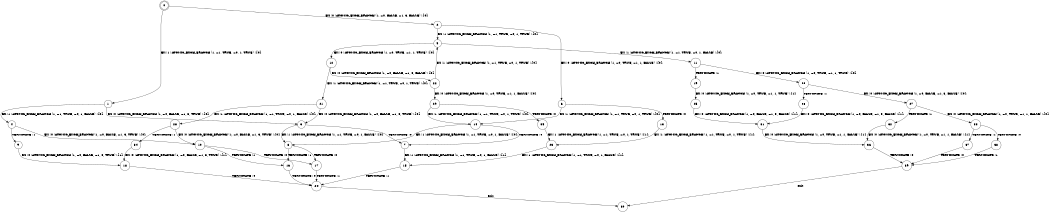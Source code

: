 digraph BCG {
size = "7, 10.5";
center = TRUE;
node [shape = circle];
0 [peripheries = 2];
0 -> 1 [label = "EX !1 !ATOMIC_EXCH_BRANCH (1, +1, TRUE, +0, 1, TRUE) !{0}"];
0 -> 2 [label = "EX !0 !ATOMIC_EXCH_BRANCH (1, +0, FALSE, +1, 3, FALSE) !{0}"];
1 -> 3 [label = "EX !0 !ATOMIC_EXCH_BRANCH (1, +0, FALSE, +1, 3, TRUE) !{0}"];
1 -> 4 [label = "EX !1 !ATOMIC_EXCH_BRANCH (1, +1, TRUE, +0, 1, FALSE) !{0}"];
2 -> 5 [label = "EX !1 !ATOMIC_EXCH_BRANCH (1, +1, TRUE, +0, 1, TRUE) !{0}"];
2 -> 6 [label = "EX !0 !ATOMIC_EXCH_BRANCH (1, +0, TRUE, +1, 1, FALSE) !{0}"];
3 -> 7 [label = "TERMINATE !0"];
3 -> 8 [label = "EX !1 !ATOMIC_EXCH_BRANCH (1, +1, TRUE, +0, 1, FALSE) !{0}"];
4 -> 9 [label = "TERMINATE !1"];
4 -> 10 [label = "EX !0 !ATOMIC_EXCH_BRANCH (1, +0, FALSE, +1, 3, TRUE) !{0}"];
5 -> 11 [label = "EX !1 !ATOMIC_EXCH_BRANCH (1, +1, TRUE, +0, 1, FALSE) !{0}"];
5 -> 12 [label = "EX !0 !ATOMIC_EXCH_BRANCH (1, +0, TRUE, +1, 1, TRUE) !{0}"];
6 -> 13 [label = "TERMINATE !0"];
6 -> 14 [label = "EX !1 !ATOMIC_EXCH_BRANCH (1, +1, TRUE, +0, 1, TRUE) !{0}"];
7 -> 15 [label = "EX !1 !ATOMIC_EXCH_BRANCH (1, +1, TRUE, +0, 1, FALSE) !{1}"];
8 -> 16 [label = "TERMINATE !1"];
8 -> 17 [label = "TERMINATE !0"];
9 -> 18 [label = "EX !0 !ATOMIC_EXCH_BRANCH (1, +0, FALSE, +1, 3, TRUE) !{1}"];
10 -> 16 [label = "TERMINATE !1"];
10 -> 17 [label = "TERMINATE !0"];
11 -> 19 [label = "TERMINATE !1"];
11 -> 20 [label = "EX !0 !ATOMIC_EXCH_BRANCH (1, +0, TRUE, +1, 1, TRUE) !{0}"];
12 -> 21 [label = "EX !1 !ATOMIC_EXCH_BRANCH (1, +1, TRUE, +0, 1, TRUE) !{0}"];
12 -> 22 [label = "EX !0 !ATOMIC_EXCH_BRANCH (1, +0, FALSE, +1, 3, FALSE) !{0}"];
13 -> 23 [label = "EX !1 !ATOMIC_EXCH_BRANCH (1, +1, TRUE, +0, 1, TRUE) !{1}"];
14 -> 7 [label = "TERMINATE !0"];
14 -> 8 [label = "EX !1 !ATOMIC_EXCH_BRANCH (1, +1, TRUE, +0, 1, FALSE) !{0}"];
15 -> 24 [label = "TERMINATE !1"];
16 -> 24 [label = "TERMINATE !0"];
17 -> 24 [label = "TERMINATE !1"];
18 -> 24 [label = "TERMINATE !0"];
19 -> 25 [label = "EX !0 !ATOMIC_EXCH_BRANCH (1, +0, TRUE, +1, 1, TRUE) !{1}"];
20 -> 26 [label = "TERMINATE !1"];
20 -> 27 [label = "EX !0 !ATOMIC_EXCH_BRANCH (1, +0, FALSE, +1, 3, FALSE) !{0}"];
21 -> 28 [label = "EX !1 !ATOMIC_EXCH_BRANCH (1, +1, TRUE, +0, 1, FALSE) !{0}"];
21 -> 3 [label = "EX !0 !ATOMIC_EXCH_BRANCH (1, +0, FALSE, +1, 3, TRUE) !{0}"];
22 -> 5 [label = "EX !1 !ATOMIC_EXCH_BRANCH (1, +1, TRUE, +0, 1, TRUE) !{0}"];
22 -> 29 [label = "EX !0 !ATOMIC_EXCH_BRANCH (1, +0, TRUE, +1, 1, FALSE) !{0}"];
23 -> 15 [label = "EX !1 !ATOMIC_EXCH_BRANCH (1, +1, TRUE, +0, 1, FALSE) !{1}"];
24 -> 30 [label = "exit"];
25 -> 31 [label = "EX !0 !ATOMIC_EXCH_BRANCH (1, +0, FALSE, +1, 3, FALSE) !{1}"];
26 -> 31 [label = "EX !0 !ATOMIC_EXCH_BRANCH (1, +0, FALSE, +1, 3, FALSE) !{1}"];
27 -> 32 [label = "TERMINATE !1"];
27 -> 33 [label = "EX !0 !ATOMIC_EXCH_BRANCH (1, +0, TRUE, +1, 1, FALSE) !{0}"];
28 -> 34 [label = "TERMINATE !1"];
28 -> 10 [label = "EX !0 !ATOMIC_EXCH_BRANCH (1, +0, FALSE, +1, 3, TRUE) !{0}"];
29 -> 35 [label = "TERMINATE !0"];
29 -> 14 [label = "EX !1 !ATOMIC_EXCH_BRANCH (1, +1, TRUE, +0, 1, TRUE) !{0}"];
31 -> 36 [label = "EX !0 !ATOMIC_EXCH_BRANCH (1, +0, TRUE, +1, 1, FALSE) !{1}"];
32 -> 36 [label = "EX !0 !ATOMIC_EXCH_BRANCH (1, +0, TRUE, +1, 1, FALSE) !{1}"];
33 -> 37 [label = "TERMINATE !1"];
33 -> 38 [label = "TERMINATE !0"];
34 -> 18 [label = "EX !0 !ATOMIC_EXCH_BRANCH (1, +0, FALSE, +1, 3, TRUE) !{1}"];
35 -> 23 [label = "EX !1 !ATOMIC_EXCH_BRANCH (1, +1, TRUE, +0, 1, TRUE) !{1}"];
36 -> 39 [label = "TERMINATE !0"];
37 -> 39 [label = "TERMINATE !0"];
38 -> 39 [label = "TERMINATE !1"];
39 -> 30 [label = "exit"];
}

